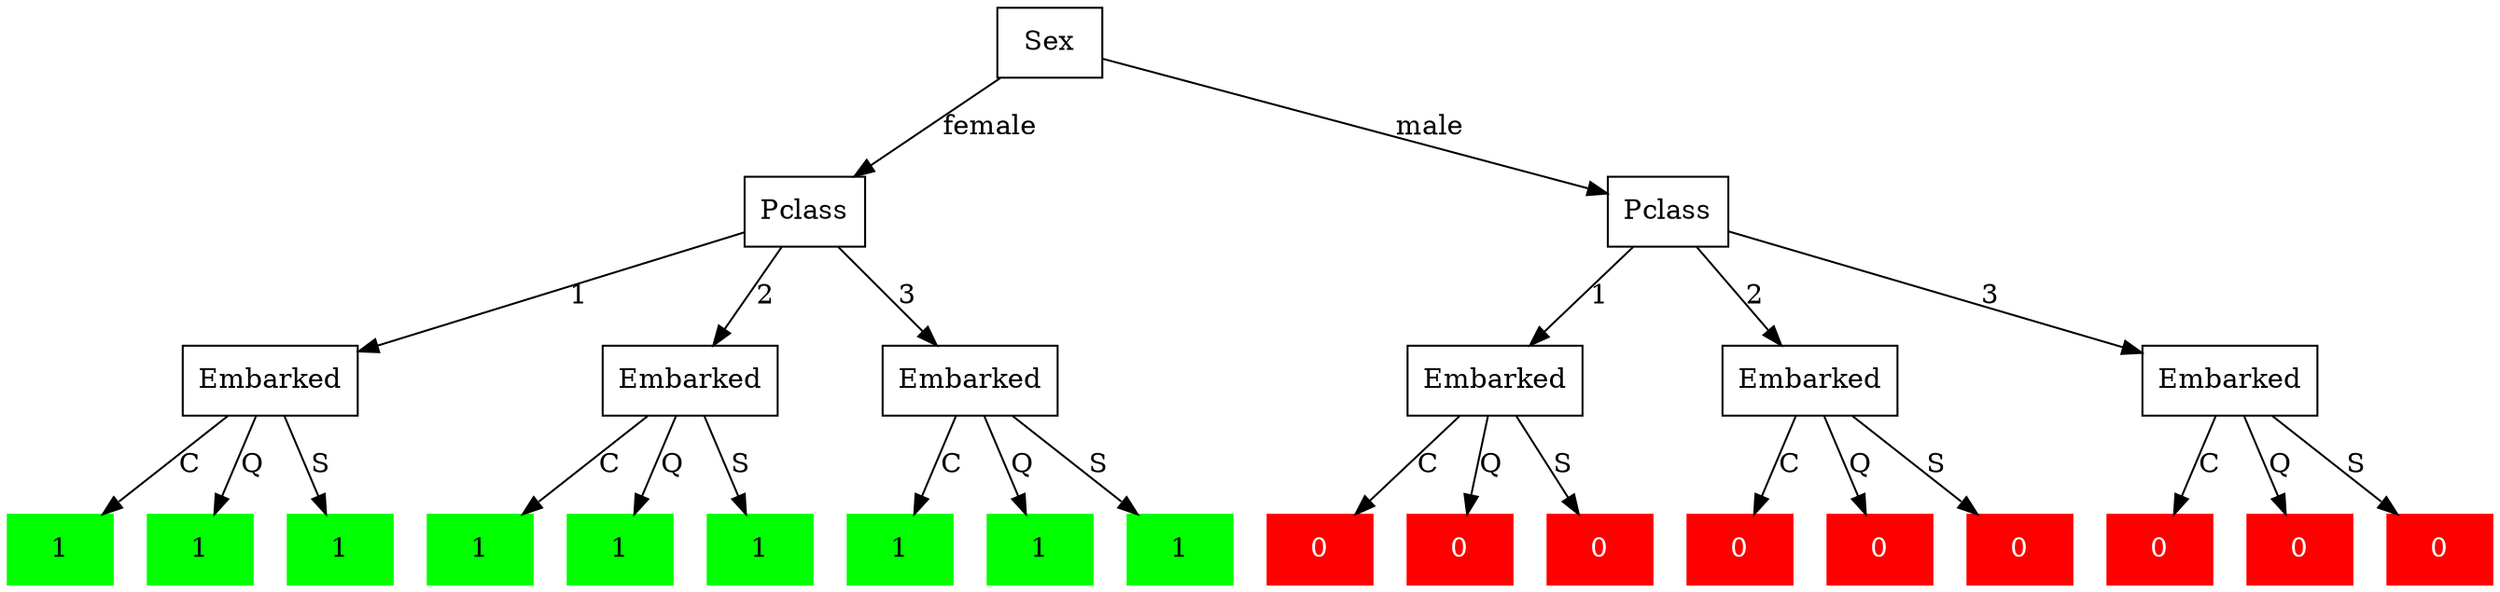 digraph {
	0 [label=Sex shape=box]
	1 [label=Pclass color=black fontcolor=black shape=box style=""]
	0 -> 1 [label=female]
	14 [label=Pclass color=black fontcolor=black shape=box style=""]
	0 -> 14 [label=male]
	1 [label=Pclass shape=box]
	2 [label=Embarked color=black fontcolor=black shape=box style=""]
	1 -> 2 [label=1]
	6 [label=Embarked color=black fontcolor=black shape=box style=""]
	1 -> 6 [label=2]
	10 [label=Embarked color=black fontcolor=black shape=box style=""]
	1 -> 10 [label=3]
	2 [label=Embarked shape=box]
	3 [label=1 color=green fontcolor=black shape=box style=filled]
	2 -> 3 [label=C]
	4 [label=1 color=green fontcolor=black shape=box style=filled]
	2 -> 4 [label=Q]
	5 [label=1 color=green fontcolor=black shape=box style=filled]
	2 -> 5 [label=S]
	3 [label=1 shape=box]
	4 [label=1 shape=box]
	5 [label=1 shape=box]
	6 [label=Embarked shape=box]
	7 [label=1 color=green fontcolor=black shape=box style=filled]
	6 -> 7 [label=C]
	8 [label=1 color=green fontcolor=black shape=box style=filled]
	6 -> 8 [label=Q]
	9 [label=1 color=green fontcolor=black shape=box style=filled]
	6 -> 9 [label=S]
	7 [label=1 shape=box]
	8 [label=1 shape=box]
	9 [label=1 shape=box]
	10 [label=Embarked shape=box]
	11 [label=1 color=green fontcolor=black shape=box style=filled]
	10 -> 11 [label=C]
	12 [label=1 color=green fontcolor=black shape=box style=filled]
	10 -> 12 [label=Q]
	13 [label=1 color=green fontcolor=black shape=box style=filled]
	10 -> 13 [label=S]
	11 [label=1 shape=box]
	12 [label=1 shape=box]
	13 [label=1 shape=box]
	14 [label=Pclass shape=box]
	15 [label=Embarked color=black fontcolor=black shape=box style=""]
	14 -> 15 [label=1]
	19 [label=Embarked color=black fontcolor=black shape=box style=""]
	14 -> 19 [label=2]
	23 [label=Embarked color=black fontcolor=black shape=box style=""]
	14 -> 23 [label=3]
	15 [label=Embarked shape=box]
	16 [label=0 color=red fontcolor=white shape=box style=filled]
	15 -> 16 [label=C]
	17 [label=0 color=red fontcolor=white shape=box style=filled]
	15 -> 17 [label=Q]
	18 [label=0 color=red fontcolor=white shape=box style=filled]
	15 -> 18 [label=S]
	16 [label=0 shape=box]
	17 [label=0 shape=box]
	18 [label=0 shape=box]
	19 [label=Embarked shape=box]
	20 [label=0 color=red fontcolor=white shape=box style=filled]
	19 -> 20 [label=C]
	21 [label=0 color=red fontcolor=white shape=box style=filled]
	19 -> 21 [label=Q]
	22 [label=0 color=red fontcolor=white shape=box style=filled]
	19 -> 22 [label=S]
	20 [label=0 shape=box]
	21 [label=0 shape=box]
	22 [label=0 shape=box]
	23 [label=Embarked shape=box]
	24 [label=0 color=red fontcolor=white shape=box style=filled]
	23 -> 24 [label=C]
	25 [label=0 color=red fontcolor=white shape=box style=filled]
	23 -> 25 [label=Q]
	26 [label=0 color=red fontcolor=white shape=box style=filled]
	23 -> 26 [label=S]
	24 [label=0 shape=box]
	25 [label=0 shape=box]
	26 [label=0 shape=box]
}
